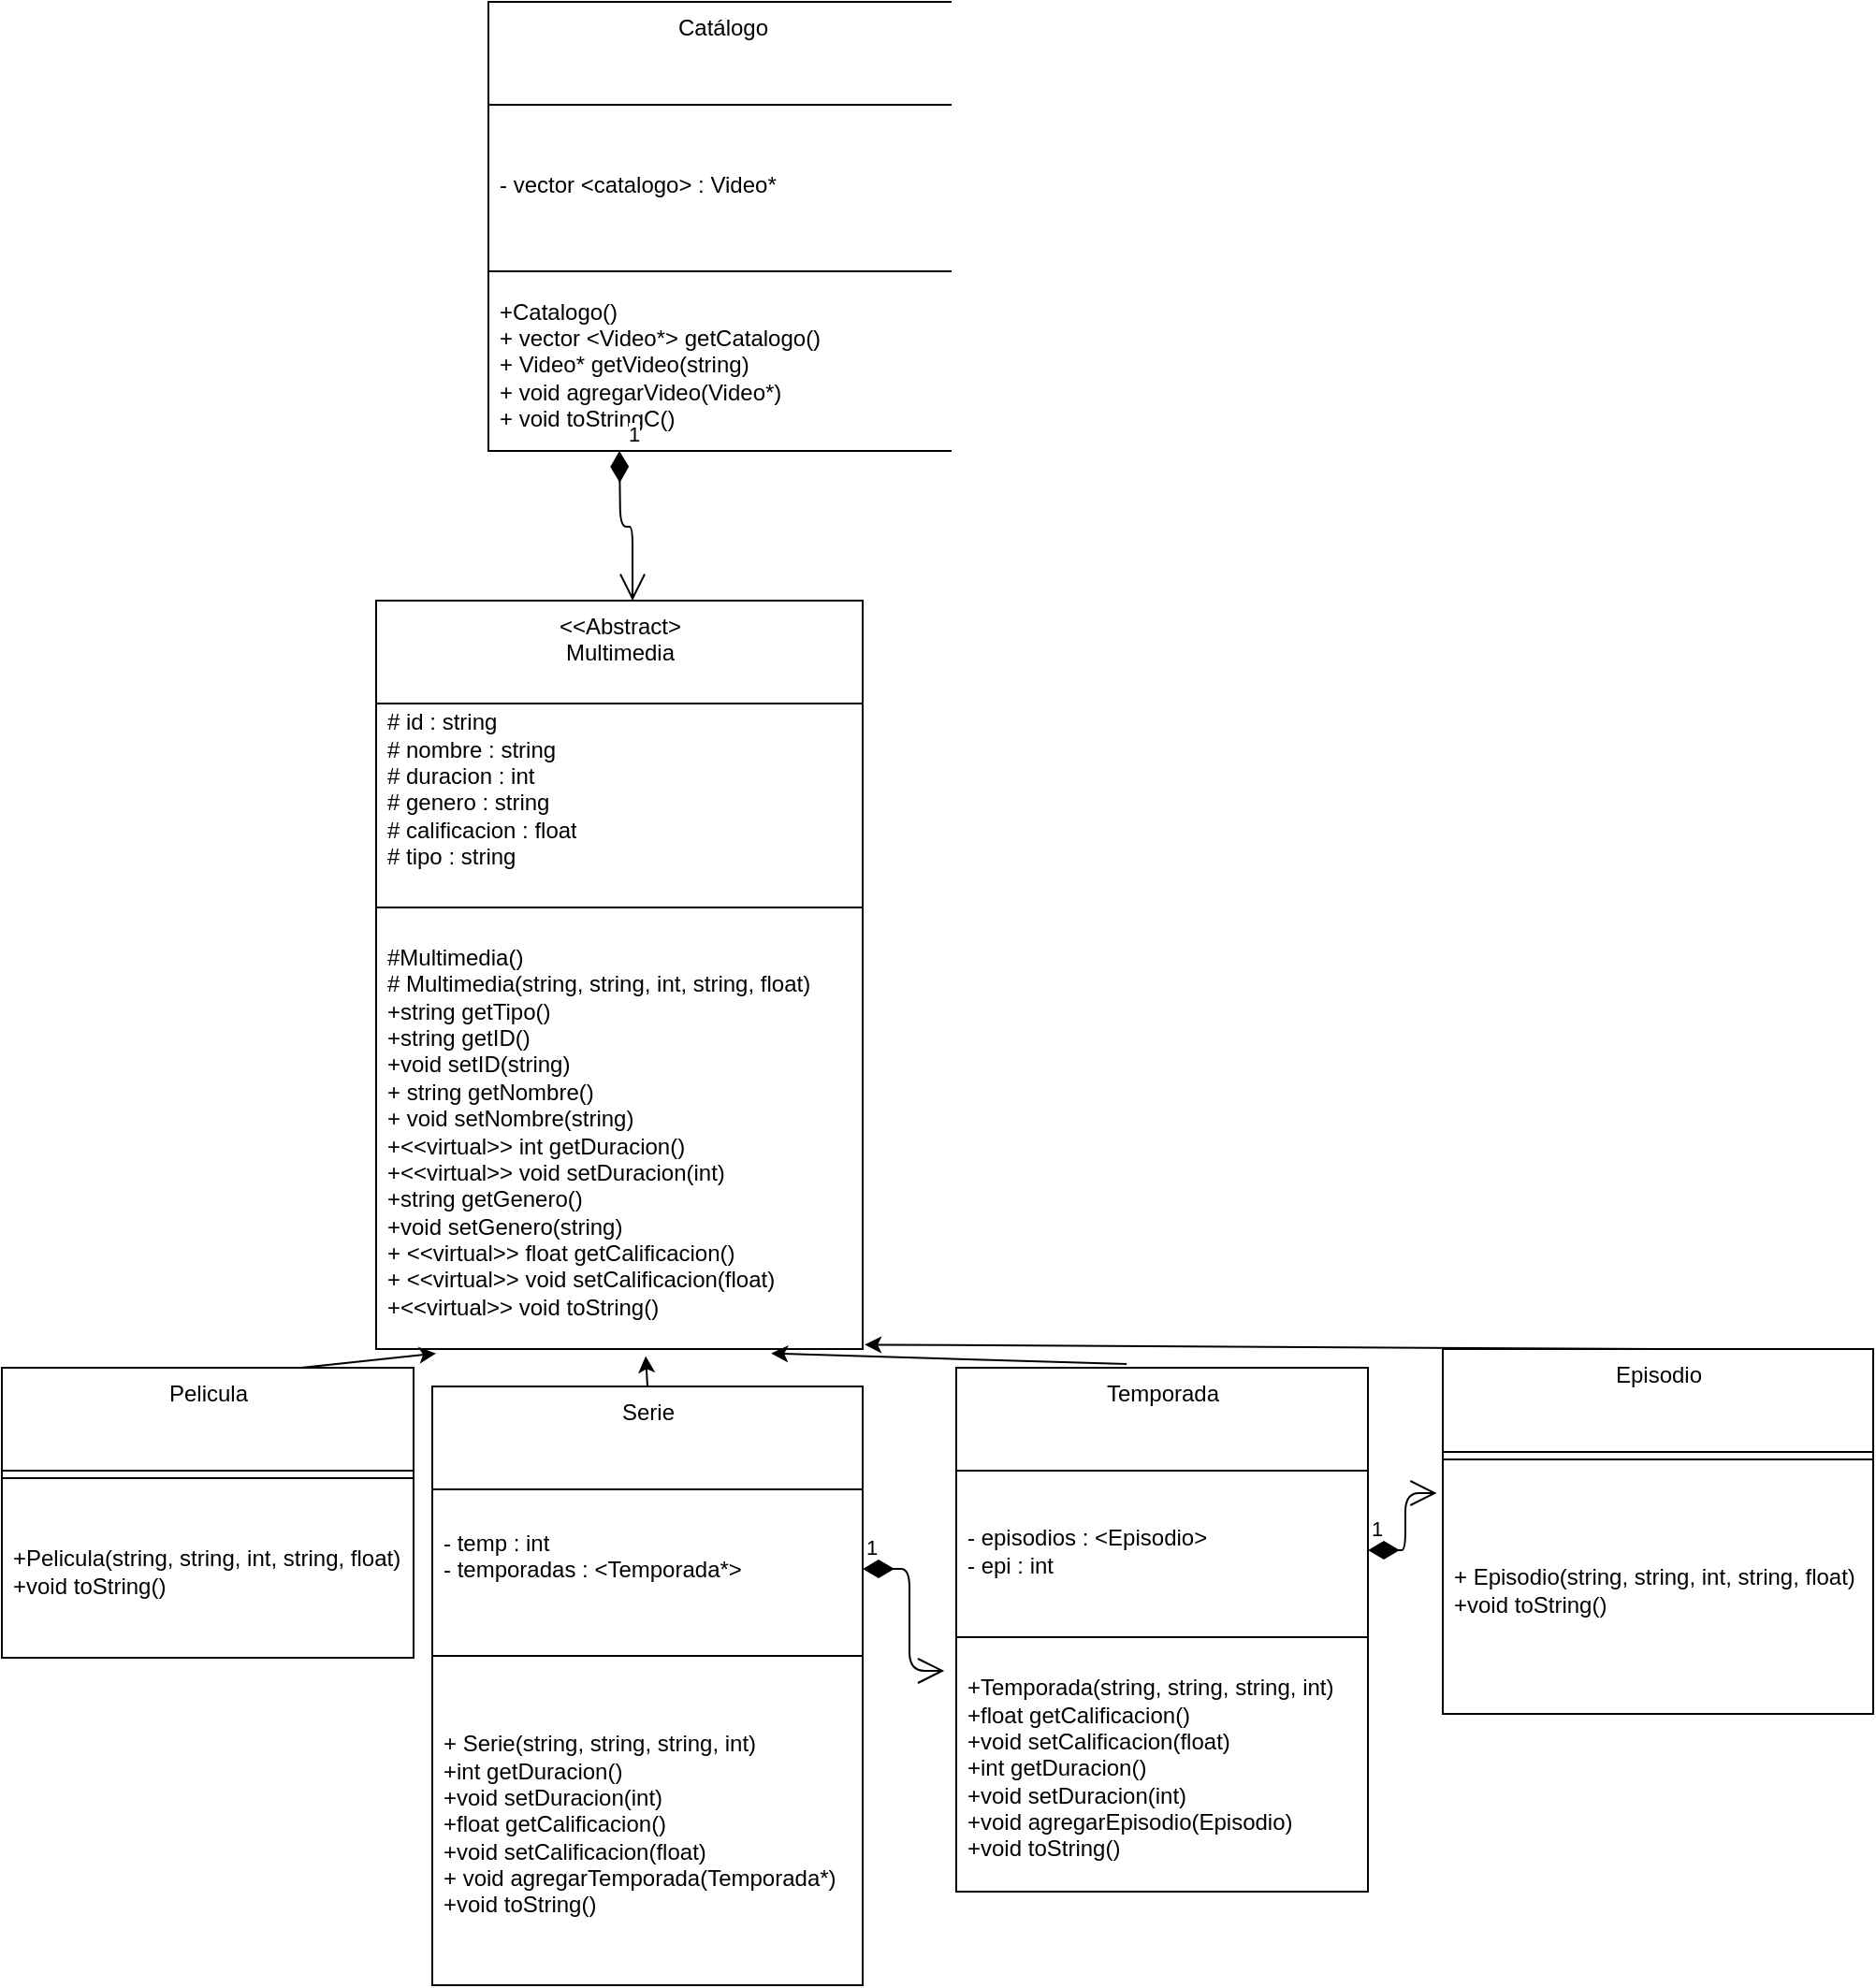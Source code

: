 <mxfile>
    <diagram id="-sedFjgzQwYQpW2mozQo" name="Página-1">
        <mxGraphModel dx="858" dy="1479" grid="1" gridSize="10" guides="1" tooltips="1" connect="1" arrows="1" fold="1" page="1" pageScale="1" pageWidth="827" pageHeight="1169" math="0" shadow="0">
            <root>
                <mxCell id="0"/>
                <mxCell id="1" parent="0"/>
                <mxCell id="10" value="&amp;lt;&amp;lt;Abstract&amp;gt;&lt;br&gt;Multimedia" style="swimlane;fontStyle=0;align=center;verticalAlign=top;childLayout=stackLayout;horizontal=1;startSize=55;horizontalStack=0;resizeParent=1;resizeParentMax=0;resizeLast=0;collapsible=0;marginBottom=0;html=1;" parent="1" vertex="1">
                    <mxGeometry x="220" y="-70" width="260" height="400" as="geometry"/>
                </mxCell>
                <mxCell id="12" value="&lt;span style=&quot;&quot;&gt;# id : string&lt;/span&gt;&lt;br style=&quot;&quot;&gt;&lt;span style=&quot;&quot;&gt;# nombre : string&lt;/span&gt;&lt;br style=&quot;&quot;&gt;&lt;span style=&quot;&quot;&gt;# duracion : int&lt;/span&gt;&lt;br style=&quot;&quot;&gt;&lt;span style=&quot;&quot;&gt;# genero : string&lt;br&gt;# calificacion : float&lt;br&gt;# tipo : string&lt;br&gt;&lt;br&gt;&lt;/span&gt;" style="text;html=1;strokeColor=none;fillColor=none;align=left;verticalAlign=middle;spacingLeft=4;spacingRight=4;overflow=hidden;rotatable=0;points=[[0,0.5],[1,0.5]];portConstraint=eastwest;" parent="10" vertex="1">
                    <mxGeometry y="55" width="260" height="105" as="geometry"/>
                </mxCell>
                <mxCell id="15" value="" style="line;strokeWidth=1;fillColor=none;align=left;verticalAlign=middle;spacingTop=-1;spacingLeft=3;spacingRight=3;rotatable=0;labelPosition=right;points=[];portConstraint=eastwest;" parent="10" vertex="1">
                    <mxGeometry y="160" width="260" height="8" as="geometry"/>
                </mxCell>
                <mxCell id="17" value="#Multimedia()&lt;br&gt;# Multimedia(string, string, int, string, float)&lt;br&gt;+string getTipo()&lt;br&gt;+string getID()&lt;br&gt;+void setID(string)&lt;br&gt;+ string getNombre()&lt;br&gt;+ void setNombre(string)&lt;br&gt;+&amp;lt;&amp;lt;virtual&amp;gt;&amp;gt; int getDuracion()&lt;br&gt;+&amp;lt;&amp;lt;virtual&amp;gt;&amp;gt; void setDuracion(int)&lt;br&gt;+string getGenero()&lt;br&gt;+void setGenero(string)&lt;br&gt;+ &amp;lt;&amp;lt;virtual&amp;gt;&amp;gt; float getCalificacion()&lt;br&gt;+ &amp;lt;&amp;lt;virtual&amp;gt;&amp;gt; void setCalificacion(float)&lt;br&gt;+&amp;lt;&amp;lt;virtual&amp;gt;&amp;gt; void toString()" style="text;html=1;strokeColor=none;fillColor=none;align=left;verticalAlign=middle;spacingLeft=4;spacingRight=4;overflow=hidden;rotatable=0;points=[[0,0.5],[1,0.5]];portConstraint=eastwest;" parent="10" vertex="1">
                    <mxGeometry y="168" width="260" height="232" as="geometry"/>
                </mxCell>
                <mxCell id="18" value="Pelicula" style="swimlane;fontStyle=0;align=center;verticalAlign=top;childLayout=stackLayout;horizontal=1;startSize=55;horizontalStack=0;resizeParent=1;resizeParentMax=0;resizeLast=0;collapsible=0;marginBottom=0;html=1;" parent="1" vertex="1">
                    <mxGeometry x="20" y="340" width="220" height="155" as="geometry"/>
                </mxCell>
                <mxCell id="20" value="" style="line;strokeWidth=1;fillColor=none;align=left;verticalAlign=middle;spacingTop=-1;spacingLeft=3;spacingRight=3;rotatable=0;labelPosition=right;points=[];portConstraint=eastwest;" parent="18" vertex="1">
                    <mxGeometry y="55" width="220" height="8" as="geometry"/>
                </mxCell>
                <mxCell id="22" value="+Pelicula(string, string, int, string, float)&lt;br&gt;+void toString()" style="text;html=1;strokeColor=none;fillColor=none;align=left;verticalAlign=middle;spacingLeft=4;spacingRight=4;overflow=hidden;rotatable=0;points=[[0,0.5],[1,0.5]];portConstraint=eastwest;" parent="18" vertex="1">
                    <mxGeometry y="63" width="220" height="92" as="geometry"/>
                </mxCell>
                <mxCell id="33" value="Episodio" style="swimlane;fontStyle=0;align=center;verticalAlign=top;childLayout=stackLayout;horizontal=1;startSize=55;horizontalStack=0;resizeParent=1;resizeParentMax=0;resizeLast=0;collapsible=0;marginBottom=0;html=1;" parent="1" vertex="1">
                    <mxGeometry x="790" y="330" width="230" height="195" as="geometry"/>
                </mxCell>
                <mxCell id="35" value="" style="line;strokeWidth=1;fillColor=none;align=left;verticalAlign=middle;spacingTop=-1;spacingLeft=3;spacingRight=3;rotatable=0;labelPosition=right;points=[];portConstraint=eastwest;" parent="33" vertex="1">
                    <mxGeometry y="55" width="230" height="8" as="geometry"/>
                </mxCell>
                <mxCell id="37" value="+ Episodio(string, string, int, string, float)&lt;br&gt;+void toString()" style="text;html=1;strokeColor=none;fillColor=none;align=left;verticalAlign=middle;spacingLeft=4;spacingRight=4;overflow=hidden;rotatable=0;points=[[0,0.5],[1,0.5]];portConstraint=eastwest;" parent="33" vertex="1">
                    <mxGeometry y="63" width="230" height="132" as="geometry"/>
                </mxCell>
                <mxCell id="43" value="Serie" style="swimlane;fontStyle=0;align=center;verticalAlign=top;childLayout=stackLayout;horizontal=1;startSize=55;horizontalStack=0;resizeParent=1;resizeParentMax=0;resizeLast=0;collapsible=0;marginBottom=0;html=1;" parent="1" vertex="1">
                    <mxGeometry x="250" y="350" width="230" height="320" as="geometry"/>
                </mxCell>
                <mxCell id="44" value="- temp : int&lt;br&gt;- temporadas : &amp;lt;Temporada*&amp;gt;&amp;nbsp;&lt;br&gt;&amp;nbsp;" style="text;html=1;strokeColor=none;fillColor=none;align=left;verticalAlign=middle;spacingLeft=4;spacingRight=4;overflow=hidden;rotatable=0;points=[[0,0.5],[1,0.5]];portConstraint=eastwest;" parent="43" vertex="1">
                    <mxGeometry y="55" width="230" height="85" as="geometry"/>
                </mxCell>
                <mxCell id="45" value="" style="line;strokeWidth=1;fillColor=none;align=left;verticalAlign=middle;spacingTop=-1;spacingLeft=3;spacingRight=3;rotatable=0;labelPosition=right;points=[];portConstraint=eastwest;" parent="43" vertex="1">
                    <mxGeometry y="140" width="230" height="8" as="geometry"/>
                </mxCell>
                <mxCell id="47" value="+ Serie(string, string, string, int)&lt;br&gt;+int getDuracion()&lt;br&gt;+void setDuracion(int)&lt;br&gt;+float getCalificacion()&lt;br&gt;+void setCalificacion(float)&lt;br&gt;+ void agregarTemporada(Temporada*)&lt;br&gt;+void toString()" style="text;html=1;strokeColor=none;fillColor=none;align=left;verticalAlign=middle;spacingLeft=4;spacingRight=4;overflow=hidden;rotatable=0;points=[[0,0.5],[1,0.5]];portConstraint=eastwest;" parent="43" vertex="1">
                    <mxGeometry y="148" width="230" height="172" as="geometry"/>
                </mxCell>
                <mxCell id="48" value="Temporada" style="swimlane;fontStyle=0;align=center;verticalAlign=top;childLayout=stackLayout;horizontal=1;startSize=55;horizontalStack=0;resizeParent=1;resizeParentMax=0;resizeLast=0;collapsible=0;marginBottom=0;html=1;" parent="1" vertex="1">
                    <mxGeometry x="530" y="340" width="220" height="280" as="geometry"/>
                </mxCell>
                <mxCell id="49" value="&lt;span style=&quot;&quot;&gt;- episodios : &lt;/span&gt;&amp;lt;Episodio&amp;gt;&lt;br&gt;- epi : int&amp;nbsp;&lt;span style=&quot;&quot;&gt;&amp;nbsp;&lt;/span&gt;" style="text;html=1;strokeColor=none;fillColor=none;align=left;verticalAlign=middle;spacingLeft=4;spacingRight=4;overflow=hidden;rotatable=0;points=[[0,0.5],[1,0.5]];portConstraint=eastwest;" parent="48" vertex="1">
                    <mxGeometry y="55" width="220" height="85" as="geometry"/>
                </mxCell>
                <mxCell id="50" value="" style="line;strokeWidth=1;fillColor=none;align=left;verticalAlign=middle;spacingTop=-1;spacingLeft=3;spacingRight=3;rotatable=0;labelPosition=right;points=[];portConstraint=eastwest;" parent="48" vertex="1">
                    <mxGeometry y="140" width="220" height="8" as="geometry"/>
                </mxCell>
                <mxCell id="52" value="+Temporada(string, string, string, int)&lt;br&gt;+float getCalificacion()&lt;br&gt;+void setCalificacion(float)&lt;br&gt;+int getDuracion()&lt;br&gt;+void setDuracion(int)&lt;br&gt;+void agregarEpisodio(Episodio)&lt;br&gt;+void toString()" style="text;html=1;strokeColor=none;fillColor=none;align=left;verticalAlign=middle;spacingLeft=4;spacingRight=4;overflow=hidden;rotatable=0;points=[[0,0.5],[1,0.5]];portConstraint=eastwest;" parent="48" vertex="1">
                    <mxGeometry y="148" width="220" height="132" as="geometry"/>
                </mxCell>
                <mxCell id="57" value="Catálogo" style="swimlane;fontStyle=0;align=center;verticalAlign=top;childLayout=stackLayout;horizontal=1;startSize=55;horizontalStack=0;resizeParent=1;resizeParentMax=0;resizeLast=0;collapsible=0;marginBottom=0;html=1;" parent="1" vertex="1">
                    <mxGeometry x="280" y="-390" width="250" height="240" as="geometry"/>
                </mxCell>
                <mxCell id="58" value="&lt;span style=&quot;&quot;&gt;- vector &amp;lt;catalogo&amp;gt; : Video*&amp;nbsp;&lt;/span&gt;" style="text;html=1;strokeColor=none;fillColor=none;align=left;verticalAlign=middle;spacingLeft=4;spacingRight=4;overflow=hidden;rotatable=0;points=[[0,0.5],[1,0.5]];portConstraint=eastwest;" parent="57" vertex="1">
                    <mxGeometry y="55" width="250" height="85" as="geometry"/>
                </mxCell>
                <mxCell id="59" value="" style="line;strokeWidth=1;fillColor=none;align=left;verticalAlign=middle;spacingTop=-1;spacingLeft=3;spacingRight=3;rotatable=0;labelPosition=right;points=[];portConstraint=eastwest;" parent="57" vertex="1">
                    <mxGeometry y="140" width="250" height="8" as="geometry"/>
                </mxCell>
                <mxCell id="61" value="+Catalogo()&lt;br&gt;+ vector &amp;lt;Video*&amp;gt; getCatalogo()&lt;br&gt;+ Video* getVideo(string)&lt;br&gt;+ void agregarVideo(Video*)&lt;br&gt;+ void toStringC()" style="text;html=1;strokeColor=none;fillColor=none;align=left;verticalAlign=middle;spacingLeft=4;spacingRight=4;overflow=hidden;rotatable=0;points=[[0,0.5],[1,0.5]];portConstraint=eastwest;" parent="57" vertex="1">
                    <mxGeometry y="148" width="250" height="92" as="geometry"/>
                </mxCell>
                <mxCell id="64" value="1" style="endArrow=open;html=1;endSize=12;startArrow=diamondThin;startSize=14;startFill=1;edgeStyle=orthogonalEdgeStyle;align=left;verticalAlign=bottom;entryX=0.527;entryY=0;entryDx=0;entryDy=0;entryPerimeter=0;" parent="1" target="10" edge="1">
                    <mxGeometry x="-1" y="3" relative="1" as="geometry">
                        <mxPoint x="350" y="-150" as="sourcePoint"/>
                        <mxPoint x="510" y="-150" as="targetPoint"/>
                    </mxGeometry>
                </mxCell>
                <mxCell id="67" value="" style="endArrow=classic;html=1;entryX=0.123;entryY=1.01;entryDx=0;entryDy=0;entryPerimeter=0;" parent="1" target="17" edge="1">
                    <mxGeometry width="50" height="50" relative="1" as="geometry">
                        <mxPoint x="180" y="340" as="sourcePoint"/>
                        <mxPoint x="230" y="290" as="targetPoint"/>
                    </mxGeometry>
                </mxCell>
                <mxCell id="68" value="" style="endArrow=classic;html=1;entryX=0.554;entryY=1.016;entryDx=0;entryDy=0;entryPerimeter=0;exitX=0.5;exitY=0;exitDx=0;exitDy=0;" parent="1" source="43" target="17" edge="1">
                    <mxGeometry width="50" height="50" relative="1" as="geometry">
                        <mxPoint x="450" y="340" as="sourcePoint"/>
                        <mxPoint x="500" y="290" as="targetPoint"/>
                    </mxGeometry>
                </mxCell>
                <mxCell id="69" value="" style="endArrow=classic;html=1;entryX=0.812;entryY=1.01;entryDx=0;entryDy=0;entryPerimeter=0;exitX=0.414;exitY=-0.007;exitDx=0;exitDy=0;exitPerimeter=0;" parent="1" source="48" target="17" edge="1">
                    <mxGeometry width="50" height="50" relative="1" as="geometry">
                        <mxPoint x="690" y="270" as="sourcePoint"/>
                        <mxPoint x="740" y="220" as="targetPoint"/>
                    </mxGeometry>
                </mxCell>
                <mxCell id="70" value="" style="endArrow=classic;html=1;entryX=1.004;entryY=0.99;entryDx=0;entryDy=0;entryPerimeter=0;exitX=0.5;exitY=0;exitDx=0;exitDy=0;" parent="1" source="33" target="17" edge="1">
                    <mxGeometry width="50" height="50" relative="1" as="geometry">
                        <mxPoint x="910" y="280" as="sourcePoint"/>
                        <mxPoint x="960" y="230" as="targetPoint"/>
                    </mxGeometry>
                </mxCell>
                <mxCell id="65" value="1" style="endArrow=open;html=1;endSize=12;startArrow=diamondThin;startSize=14;startFill=1;edgeStyle=orthogonalEdgeStyle;align=left;verticalAlign=bottom;entryX=-0.029;entryY=0.106;entryDx=0;entryDy=0;entryPerimeter=0;exitX=1;exitY=0.5;exitDx=0;exitDy=0;" parent="1" source="44" target="52" edge="1">
                    <mxGeometry x="-1" y="3" relative="1" as="geometry">
                        <mxPoint x="450" y="440" as="sourcePoint"/>
                        <mxPoint x="610" y="440" as="targetPoint"/>
                    </mxGeometry>
                </mxCell>
                <mxCell id="66" value="1" style="endArrow=open;html=1;endSize=12;startArrow=diamondThin;startSize=14;startFill=1;edgeStyle=orthogonalEdgeStyle;align=left;verticalAlign=bottom;entryX=-0.014;entryY=0.106;entryDx=0;entryDy=0;entryPerimeter=0;exitX=1;exitY=0.5;exitDx=0;exitDy=0;" parent="1" source="49" target="37" edge="1">
                    <mxGeometry x="-1" y="3" relative="1" as="geometry">
                        <mxPoint x="660" y="500" as="sourcePoint"/>
                        <mxPoint x="820" y="500" as="targetPoint"/>
                    </mxGeometry>
                </mxCell>
            </root>
        </mxGraphModel>
    </diagram>
</mxfile>